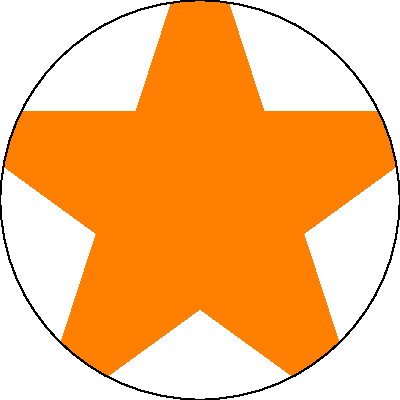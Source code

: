 
size(0,200);
guide star;
for(int i=0; i<5; ++i)
  star=star--dir(90+144i);
star=star--cycle;
fill(star,orange+zerowinding);
clip(scale(0.7)*unitcircle);
draw(scale(0.7)*unitcircle);
